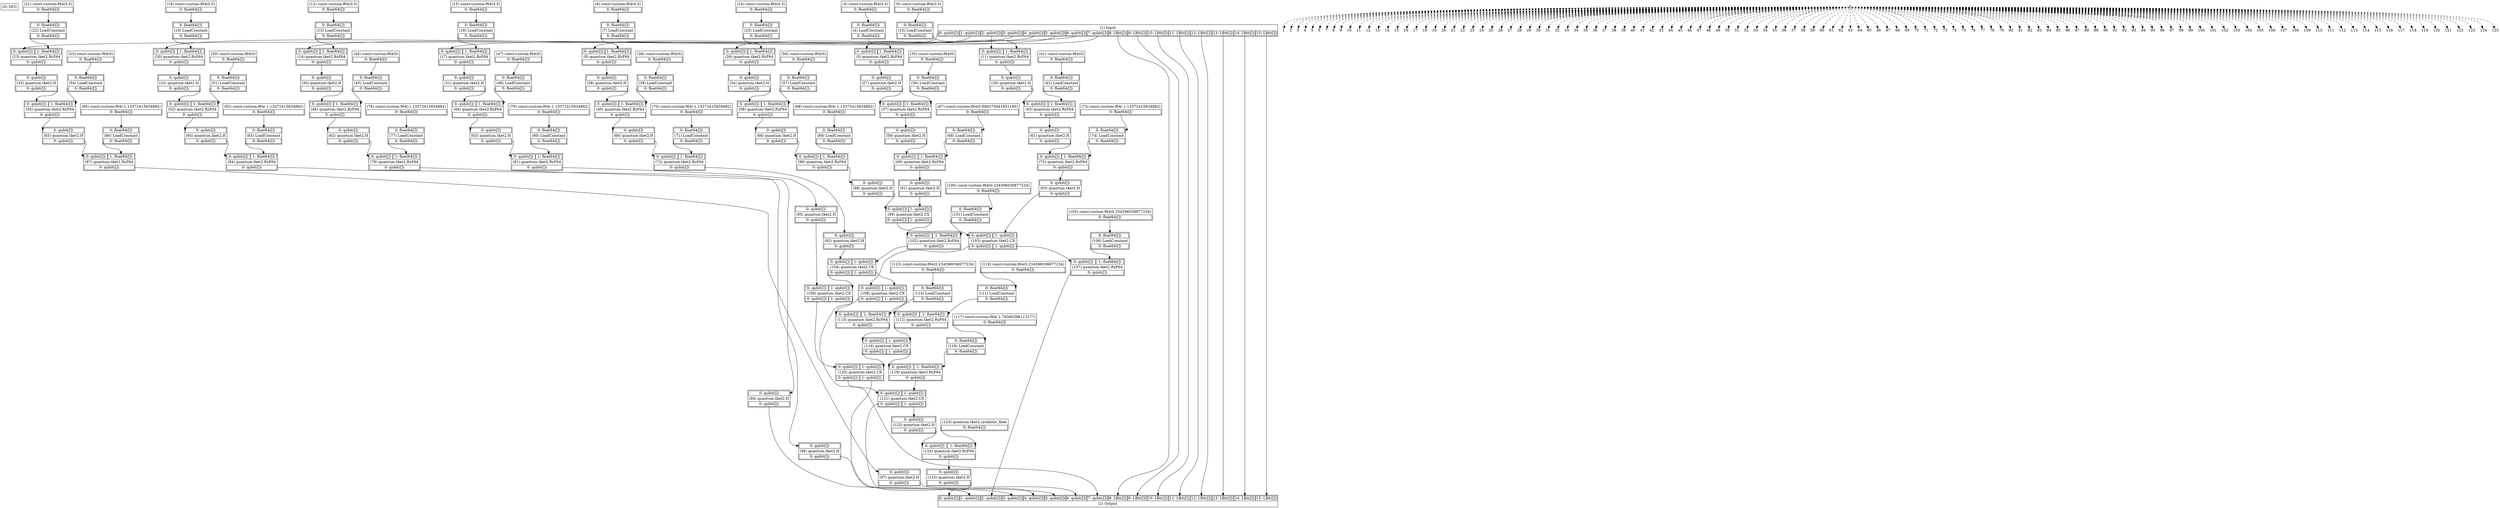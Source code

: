 digraph {
0 [shape=plain label=<<table border="1"><tr><td align="text" border="0" colspan="1">(0) DFG</td></tr></table>>]
1 [shape=plain label=<<table border="1"><tr><td align="text" border="0" colspan="16">(1) Input</td></tr><tr><td port="out0" align="text" colspan="1" cellpadding="1" >0: qubit([])</td><td port="out1" align="text" colspan="1" cellpadding="1" >1: qubit([])</td><td port="out2" align="text" colspan="1" cellpadding="1" >2: qubit([])</td><td port="out3" align="text" colspan="1" cellpadding="1" >3: qubit([])</td><td port="out4" align="text" colspan="1" cellpadding="1" >4: qubit([])</td><td port="out5" align="text" colspan="1" cellpadding="1" >5: qubit([])</td><td port="out6" align="text" colspan="1" cellpadding="1" >6: qubit([])</td><td port="out7" align="text" colspan="1" cellpadding="1" >7: qubit([])</td><td port="out8" align="text" colspan="1" cellpadding="1" >8: LBit([])</td><td port="out9" align="text" colspan="1" cellpadding="1" >9: LBit([])</td><td port="out10" align="text" colspan="1" cellpadding="1" >10: LBit([])</td><td port="out11" align="text" colspan="1" cellpadding="1" >11: LBit([])</td><td port="out12" align="text" colspan="1" cellpadding="1" >12: LBit([])</td><td port="out13" align="text" colspan="1" cellpadding="1" >13: LBit([])</td><td port="out14" align="text" colspan="1" cellpadding="1" >14: LBit([])</td><td port="out15" align="text" colspan="1" cellpadding="1" >15: LBit([])</td></tr></table>>]
1:out0 -> 5:in0 [style=""]
1:out1 -> 8:in0 [style=""]
1:out2 -> 11:in0 [style=""]
1:out3 -> 14:in0 [style=""]
1:out4 -> 17:in0 [style=""]
1:out5 -> 20:in0 [style=""]
1:out6 -> 23:in0 [style=""]
1:out7 -> 26:in0 [style=""]
1:out8 -> 2:in8 [style=""]
1:out9 -> 2:in9 [style=""]
1:out10 -> 2:in10 [style=""]
1:out11 -> 2:in11 [style=""]
1:out12 -> 2:in12 [style=""]
1:out13 -> 2:in13 [style=""]
1:out14 -> 2:in14 [style=""]
1:out15 -> 2:in15 [style=""]
2 [shape=plain label=<<table border="1"><tr><td port="in0" align="text" colspan="1" cellpadding="1" >0: qubit([])</td><td port="in1" align="text" colspan="1" cellpadding="1" >1: qubit([])</td><td port="in2" align="text" colspan="1" cellpadding="1" >2: qubit([])</td><td port="in3" align="text" colspan="1" cellpadding="1" >3: qubit([])</td><td port="in4" align="text" colspan="1" cellpadding="1" >4: qubit([])</td><td port="in5" align="text" colspan="1" cellpadding="1" >5: qubit([])</td><td port="in6" align="text" colspan="1" cellpadding="1" >6: qubit([])</td><td port="in7" align="text" colspan="1" cellpadding="1" >7: qubit([])</td><td port="in8" align="text" colspan="1" cellpadding="1" >8: LBit([])</td><td port="in9" align="text" colspan="1" cellpadding="1" >9: LBit([])</td><td port="in10" align="text" colspan="1" cellpadding="1" >10: LBit([])</td><td port="in11" align="text" colspan="1" cellpadding="1" >11: LBit([])</td><td port="in12" align="text" colspan="1" cellpadding="1" >12: LBit([])</td><td port="in13" align="text" colspan="1" cellpadding="1" >13: LBit([])</td><td port="in14" align="text" colspan="1" cellpadding="1" >14: LBit([])</td><td port="in15" align="text" colspan="1" cellpadding="1" >15: LBit([])</td></tr><tr><td align="text" border="0" colspan="16">(2) Output</td></tr></table>>]
3 [shape=plain label=<<table border="1"><tr><td align="text" border="0" colspan="1">(3) const:custom:f64(0.5)</td></tr><tr><td port="out0" align="text" colspan="1" cellpadding="1" >0: float64([])</td></tr></table>>]
3:out0 -> 4:in0 [style=""]
4 [shape=plain label=<<table border="1"><tr><td port="in0" align="text" colspan="1" cellpadding="1" >0: float64([])</td></tr><tr><td align="text" border="0" colspan="1">(4) LoadConstant</td></tr><tr><td port="out0" align="text" colspan="1" cellpadding="1" >0: float64([])</td></tr></table>>]
4:out0 -> 5:in1 [style=""]
5 [shape=plain label=<<table border="1"><tr><td port="in0" align="text" colspan="1" cellpadding="1" >0: qubit([])</td><td port="in1" align="text" colspan="1" cellpadding="1" >1: float64([])</td></tr><tr><td align="text" border="0" colspan="2">(5) quantum.tket2.RzF64</td></tr><tr><td port="out0" align="text" colspan="2" cellpadding="1" >0: qubit([])</td></tr></table>>]
5:out0 -> 27:in0 [style=""]
6 [shape=plain label=<<table border="1"><tr><td align="text" border="0" colspan="1">(6) const:custom:f64(0.5)</td></tr><tr><td port="out0" align="text" colspan="1" cellpadding="1" >0: float64([])</td></tr></table>>]
6:out0 -> 7:in0 [style=""]
7 [shape=plain label=<<table border="1"><tr><td port="in0" align="text" colspan="1" cellpadding="1" >0: float64([])</td></tr><tr><td align="text" border="0" colspan="1">(7) LoadConstant</td></tr><tr><td port="out0" align="text" colspan="1" cellpadding="1" >0: float64([])</td></tr></table>>]
7:out0 -> 8:in1 [style=""]
8 [shape=plain label=<<table border="1"><tr><td port="in0" align="text" colspan="1" cellpadding="1" >0: qubit([])</td><td port="in1" align="text" colspan="1" cellpadding="1" >1: float64([])</td></tr><tr><td align="text" border="0" colspan="2">(8) quantum.tket2.RzF64</td></tr><tr><td port="out0" align="text" colspan="2" cellpadding="1" >0: qubit([])</td></tr></table>>]
8:out0 -> 28:in0 [style=""]
9 [shape=plain label=<<table border="1"><tr><td align="text" border="0" colspan="1">(9) const:custom:f64(0.5)</td></tr><tr><td port="out0" align="text" colspan="1" cellpadding="1" >0: float64([])</td></tr></table>>]
9:out0 -> 10:in0 [style=""]
10 [shape=plain label=<<table border="1"><tr><td port="in0" align="text" colspan="1" cellpadding="1" >0: float64([])</td></tr><tr><td align="text" border="0" colspan="1">(10) LoadConstant</td></tr><tr><td port="out0" align="text" colspan="1" cellpadding="1" >0: float64([])</td></tr></table>>]
10:out0 -> 11:in1 [style=""]
11 [shape=plain label=<<table border="1"><tr><td port="in0" align="text" colspan="1" cellpadding="1" >0: qubit([])</td><td port="in1" align="text" colspan="1" cellpadding="1" >1: float64([])</td></tr><tr><td align="text" border="0" colspan="2">(11) quantum.tket2.RzF64</td></tr><tr><td port="out0" align="text" colspan="2" cellpadding="1" >0: qubit([])</td></tr></table>>]
11:out0 -> 29:in0 [style=""]
12 [shape=plain label=<<table border="1"><tr><td align="text" border="0" colspan="1">(12) const:custom:f64(0.5)</td></tr><tr><td port="out0" align="text" colspan="1" cellpadding="1" >0: float64([])</td></tr></table>>]
12:out0 -> 13:in0 [style=""]
13 [shape=plain label=<<table border="1"><tr><td port="in0" align="text" colspan="1" cellpadding="1" >0: float64([])</td></tr><tr><td align="text" border="0" colspan="1">(13) LoadConstant</td></tr><tr><td port="out0" align="text" colspan="1" cellpadding="1" >0: float64([])</td></tr></table>>]
13:out0 -> 14:in1 [style=""]
14 [shape=plain label=<<table border="1"><tr><td port="in0" align="text" colspan="1" cellpadding="1" >0: qubit([])</td><td port="in1" align="text" colspan="1" cellpadding="1" >1: float64([])</td></tr><tr><td align="text" border="0" colspan="2">(14) quantum.tket2.RzF64</td></tr><tr><td port="out0" align="text" colspan="2" cellpadding="1" >0: qubit([])</td></tr></table>>]
14:out0 -> 30:in0 [style=""]
15 [shape=plain label=<<table border="1"><tr><td align="text" border="0" colspan="1">(15) const:custom:f64(0.5)</td></tr><tr><td port="out0" align="text" colspan="1" cellpadding="1" >0: float64([])</td></tr></table>>]
15:out0 -> 16:in0 [style=""]
16 [shape=plain label=<<table border="1"><tr><td port="in0" align="text" colspan="1" cellpadding="1" >0: float64([])</td></tr><tr><td align="text" border="0" colspan="1">(16) LoadConstant</td></tr><tr><td port="out0" align="text" colspan="1" cellpadding="1" >0: float64([])</td></tr></table>>]
16:out0 -> 17:in1 [style=""]
17 [shape=plain label=<<table border="1"><tr><td port="in0" align="text" colspan="1" cellpadding="1" >0: qubit([])</td><td port="in1" align="text" colspan="1" cellpadding="1" >1: float64([])</td></tr><tr><td align="text" border="0" colspan="2">(17) quantum.tket2.RzF64</td></tr><tr><td port="out0" align="text" colspan="2" cellpadding="1" >0: qubit([])</td></tr></table>>]
17:out0 -> 31:in0 [style=""]
18 [shape=plain label=<<table border="1"><tr><td align="text" border="0" colspan="1">(18) const:custom:f64(0.5)</td></tr><tr><td port="out0" align="text" colspan="1" cellpadding="1" >0: float64([])</td></tr></table>>]
18:out0 -> 19:in0 [style=""]
19 [shape=plain label=<<table border="1"><tr><td port="in0" align="text" colspan="1" cellpadding="1" >0: float64([])</td></tr><tr><td align="text" border="0" colspan="1">(19) LoadConstant</td></tr><tr><td port="out0" align="text" colspan="1" cellpadding="1" >0: float64([])</td></tr></table>>]
19:out0 -> 20:in1 [style=""]
20 [shape=plain label=<<table border="1"><tr><td port="in0" align="text" colspan="1" cellpadding="1" >0: qubit([])</td><td port="in1" align="text" colspan="1" cellpadding="1" >1: float64([])</td></tr><tr><td align="text" border="0" colspan="2">(20) quantum.tket2.RzF64</td></tr><tr><td port="out0" align="text" colspan="2" cellpadding="1" >0: qubit([])</td></tr></table>>]
20:out0 -> 32:in0 [style=""]
21 [shape=plain label=<<table border="1"><tr><td align="text" border="0" colspan="1">(21) const:custom:f64(0.5)</td></tr><tr><td port="out0" align="text" colspan="1" cellpadding="1" >0: float64([])</td></tr></table>>]
21:out0 -> 22:in0 [style=""]
22 [shape=plain label=<<table border="1"><tr><td port="in0" align="text" colspan="1" cellpadding="1" >0: float64([])</td></tr><tr><td align="text" border="0" colspan="1">(22) LoadConstant</td></tr><tr><td port="out0" align="text" colspan="1" cellpadding="1" >0: float64([])</td></tr></table>>]
22:out0 -> 23:in1 [style=""]
23 [shape=plain label=<<table border="1"><tr><td port="in0" align="text" colspan="1" cellpadding="1" >0: qubit([])</td><td port="in1" align="text" colspan="1" cellpadding="1" >1: float64([])</td></tr><tr><td align="text" border="0" colspan="2">(23) quantum.tket2.RzF64</td></tr><tr><td port="out0" align="text" colspan="2" cellpadding="1" >0: qubit([])</td></tr></table>>]
23:out0 -> 33:in0 [style=""]
24 [shape=plain label=<<table border="1"><tr><td align="text" border="0" colspan="1">(24) const:custom:f64(0.5)</td></tr><tr><td port="out0" align="text" colspan="1" cellpadding="1" >0: float64([])</td></tr></table>>]
24:out0 -> 25:in0 [style=""]
25 [shape=plain label=<<table border="1"><tr><td port="in0" align="text" colspan="1" cellpadding="1" >0: float64([])</td></tr><tr><td align="text" border="0" colspan="1">(25) LoadConstant</td></tr><tr><td port="out0" align="text" colspan="1" cellpadding="1" >0: float64([])</td></tr></table>>]
25:out0 -> 26:in1 [style=""]
26 [shape=plain label=<<table border="1"><tr><td port="in0" align="text" colspan="1" cellpadding="1" >0: qubit([])</td><td port="in1" align="text" colspan="1" cellpadding="1" >1: float64([])</td></tr><tr><td align="text" border="0" colspan="2">(26) quantum.tket2.RzF64</td></tr><tr><td port="out0" align="text" colspan="2" cellpadding="1" >0: qubit([])</td></tr></table>>]
26:out0 -> 34:in0 [style=""]
27 [shape=plain label=<<table border="1"><tr><td port="in0" align="text" colspan="1" cellpadding="1" >0: qubit([])</td></tr><tr><td align="text" border="0" colspan="1">(27) quantum.tket2.H</td></tr><tr><td port="out0" align="text" colspan="1" cellpadding="1" >0: qubit([])</td></tr></table>>]
27:out0 -> 37:in0 [style=""]
28 [shape=plain label=<<table border="1"><tr><td port="in0" align="text" colspan="1" cellpadding="1" >0: qubit([])</td></tr><tr><td align="text" border="0" colspan="1">(28) quantum.tket2.H</td></tr><tr><td port="out0" align="text" colspan="1" cellpadding="1" >0: qubit([])</td></tr></table>>]
28:out0 -> 40:in0 [style=""]
29 [shape=plain label=<<table border="1"><tr><td port="in0" align="text" colspan="1" cellpadding="1" >0: qubit([])</td></tr><tr><td align="text" border="0" colspan="1">(29) quantum.tket2.H</td></tr><tr><td port="out0" align="text" colspan="1" cellpadding="1" >0: qubit([])</td></tr></table>>]
29:out0 -> 43:in0 [style=""]
30 [shape=plain label=<<table border="1"><tr><td port="in0" align="text" colspan="1" cellpadding="1" >0: qubit([])</td></tr><tr><td align="text" border="0" colspan="1">(30) quantum.tket2.H</td></tr><tr><td port="out0" align="text" colspan="1" cellpadding="1" >0: qubit([])</td></tr></table>>]
30:out0 -> 46:in0 [style=""]
31 [shape=plain label=<<table border="1"><tr><td port="in0" align="text" colspan="1" cellpadding="1" >0: qubit([])</td></tr><tr><td align="text" border="0" colspan="1">(31) quantum.tket2.H</td></tr><tr><td port="out0" align="text" colspan="1" cellpadding="1" >0: qubit([])</td></tr></table>>]
31:out0 -> 49:in0 [style=""]
32 [shape=plain label=<<table border="1"><tr><td port="in0" align="text" colspan="1" cellpadding="1" >0: qubit([])</td></tr><tr><td align="text" border="0" colspan="1">(32) quantum.tket2.H</td></tr><tr><td port="out0" align="text" colspan="1" cellpadding="1" >0: qubit([])</td></tr></table>>]
32:out0 -> 52:in0 [style=""]
33 [shape=plain label=<<table border="1"><tr><td port="in0" align="text" colspan="1" cellpadding="1" >0: qubit([])</td></tr><tr><td align="text" border="0" colspan="1">(33) quantum.tket2.H</td></tr><tr><td port="out0" align="text" colspan="1" cellpadding="1" >0: qubit([])</td></tr></table>>]
33:out0 -> 55:in0 [style=""]
34 [shape=plain label=<<table border="1"><tr><td port="in0" align="text" colspan="1" cellpadding="1" >0: qubit([])</td></tr><tr><td align="text" border="0" colspan="1">(34) quantum.tket2.H</td></tr><tr><td port="out0" align="text" colspan="1" cellpadding="1" >0: qubit([])</td></tr></table>>]
34:out0 -> 58:in0 [style=""]
35 [shape=plain label=<<table border="1"><tr><td align="text" border="0" colspan="1">(35) const:custom:f64(0)</td></tr><tr><td port="out0" align="text" colspan="1" cellpadding="1" >0: float64([])</td></tr></table>>]
35:out0 -> 36:in0 [style=""]
36 [shape=plain label=<<table border="1"><tr><td port="in0" align="text" colspan="1" cellpadding="1" >0: float64([])</td></tr><tr><td align="text" border="0" colspan="1">(36) LoadConstant</td></tr><tr><td port="out0" align="text" colspan="1" cellpadding="1" >0: float64([])</td></tr></table>>]
36:out0 -> 37:in1 [style=""]
37 [shape=plain label=<<table border="1"><tr><td port="in0" align="text" colspan="1" cellpadding="1" >0: qubit([])</td><td port="in1" align="text" colspan="1" cellpadding="1" >1: float64([])</td></tr><tr><td align="text" border="0" colspan="2">(37) quantum.tket2.RzF64</td></tr><tr><td port="out0" align="text" colspan="2" cellpadding="1" >0: qubit([])</td></tr></table>>]
37:out0 -> 59:in0 [style=""]
38 [shape=plain label=<<table border="1"><tr><td align="text" border="0" colspan="1">(38) const:custom:f64(0)</td></tr><tr><td port="out0" align="text" colspan="1" cellpadding="1" >0: float64([])</td></tr></table>>]
38:out0 -> 39:in0 [style=""]
39 [shape=plain label=<<table border="1"><tr><td port="in0" align="text" colspan="1" cellpadding="1" >0: float64([])</td></tr><tr><td align="text" border="0" colspan="1">(39) LoadConstant</td></tr><tr><td port="out0" align="text" colspan="1" cellpadding="1" >0: float64([])</td></tr></table>>]
39:out0 -> 40:in1 [style=""]
40 [shape=plain label=<<table border="1"><tr><td port="in0" align="text" colspan="1" cellpadding="1" >0: qubit([])</td><td port="in1" align="text" colspan="1" cellpadding="1" >1: float64([])</td></tr><tr><td align="text" border="0" colspan="2">(40) quantum.tket2.RzF64</td></tr><tr><td port="out0" align="text" colspan="2" cellpadding="1" >0: qubit([])</td></tr></table>>]
40:out0 -> 60:in0 [style=""]
41 [shape=plain label=<<table border="1"><tr><td align="text" border="0" colspan="1">(41) const:custom:f64(0)</td></tr><tr><td port="out0" align="text" colspan="1" cellpadding="1" >0: float64([])</td></tr></table>>]
41:out0 -> 42:in0 [style=""]
42 [shape=plain label=<<table border="1"><tr><td port="in0" align="text" colspan="1" cellpadding="1" >0: float64([])</td></tr><tr><td align="text" border="0" colspan="1">(42) LoadConstant</td></tr><tr><td port="out0" align="text" colspan="1" cellpadding="1" >0: float64([])</td></tr></table>>]
42:out0 -> 43:in1 [style=""]
43 [shape=plain label=<<table border="1"><tr><td port="in0" align="text" colspan="1" cellpadding="1" >0: qubit([])</td><td port="in1" align="text" colspan="1" cellpadding="1" >1: float64([])</td></tr><tr><td align="text" border="0" colspan="2">(43) quantum.tket2.RzF64</td></tr><tr><td port="out0" align="text" colspan="2" cellpadding="1" >0: qubit([])</td></tr></table>>]
43:out0 -> 61:in0 [style=""]
44 [shape=plain label=<<table border="1"><tr><td align="text" border="0" colspan="1">(44) const:custom:f64(0)</td></tr><tr><td port="out0" align="text" colspan="1" cellpadding="1" >0: float64([])</td></tr></table>>]
44:out0 -> 45:in0 [style=""]
45 [shape=plain label=<<table border="1"><tr><td port="in0" align="text" colspan="1" cellpadding="1" >0: float64([])</td></tr><tr><td align="text" border="0" colspan="1">(45) LoadConstant</td></tr><tr><td port="out0" align="text" colspan="1" cellpadding="1" >0: float64([])</td></tr></table>>]
45:out0 -> 46:in1 [style=""]
46 [shape=plain label=<<table border="1"><tr><td port="in0" align="text" colspan="1" cellpadding="1" >0: qubit([])</td><td port="in1" align="text" colspan="1" cellpadding="1" >1: float64([])</td></tr><tr><td align="text" border="0" colspan="2">(46) quantum.tket2.RzF64</td></tr><tr><td port="out0" align="text" colspan="2" cellpadding="1" >0: qubit([])</td></tr></table>>]
46:out0 -> 62:in0 [style=""]
47 [shape=plain label=<<table border="1"><tr><td align="text" border="0" colspan="1">(47) const:custom:f64(0)</td></tr><tr><td port="out0" align="text" colspan="1" cellpadding="1" >0: float64([])</td></tr></table>>]
47:out0 -> 48:in0 [style=""]
48 [shape=plain label=<<table border="1"><tr><td port="in0" align="text" colspan="1" cellpadding="1" >0: float64([])</td></tr><tr><td align="text" border="0" colspan="1">(48) LoadConstant</td></tr><tr><td port="out0" align="text" colspan="1" cellpadding="1" >0: float64([])</td></tr></table>>]
48:out0 -> 49:in1 [style=""]
49 [shape=plain label=<<table border="1"><tr><td port="in0" align="text" colspan="1" cellpadding="1" >0: qubit([])</td><td port="in1" align="text" colspan="1" cellpadding="1" >1: float64([])</td></tr><tr><td align="text" border="0" colspan="2">(49) quantum.tket2.RzF64</td></tr><tr><td port="out0" align="text" colspan="2" cellpadding="1" >0: qubit([])</td></tr></table>>]
49:out0 -> 63:in0 [style=""]
50 [shape=plain label=<<table border="1"><tr><td align="text" border="0" colspan="1">(50) const:custom:f64(0)</td></tr><tr><td port="out0" align="text" colspan="1" cellpadding="1" >0: float64([])</td></tr></table>>]
50:out0 -> 51:in0 [style=""]
51 [shape=plain label=<<table border="1"><tr><td port="in0" align="text" colspan="1" cellpadding="1" >0: float64([])</td></tr><tr><td align="text" border="0" colspan="1">(51) LoadConstant</td></tr><tr><td port="out0" align="text" colspan="1" cellpadding="1" >0: float64([])</td></tr></table>>]
51:out0 -> 52:in1 [style=""]
52 [shape=plain label=<<table border="1"><tr><td port="in0" align="text" colspan="1" cellpadding="1" >0: qubit([])</td><td port="in1" align="text" colspan="1" cellpadding="1" >1: float64([])</td></tr><tr><td align="text" border="0" colspan="2">(52) quantum.tket2.RzF64</td></tr><tr><td port="out0" align="text" colspan="2" cellpadding="1" >0: qubit([])</td></tr></table>>]
52:out0 -> 64:in0 [style=""]
53 [shape=plain label=<<table border="1"><tr><td align="text" border="0" colspan="1">(53) const:custom:f64(0)</td></tr><tr><td port="out0" align="text" colspan="1" cellpadding="1" >0: float64([])</td></tr></table>>]
53:out0 -> 54:in0 [style=""]
54 [shape=plain label=<<table border="1"><tr><td port="in0" align="text" colspan="1" cellpadding="1" >0: float64([])</td></tr><tr><td align="text" border="0" colspan="1">(54) LoadConstant</td></tr><tr><td port="out0" align="text" colspan="1" cellpadding="1" >0: float64([])</td></tr></table>>]
54:out0 -> 55:in1 [style=""]
55 [shape=plain label=<<table border="1"><tr><td port="in0" align="text" colspan="1" cellpadding="1" >0: qubit([])</td><td port="in1" align="text" colspan="1" cellpadding="1" >1: float64([])</td></tr><tr><td align="text" border="0" colspan="2">(55) quantum.tket2.RzF64</td></tr><tr><td port="out0" align="text" colspan="2" cellpadding="1" >0: qubit([])</td></tr></table>>]
55:out0 -> 65:in0 [style=""]
56 [shape=plain label=<<table border="1"><tr><td align="text" border="0" colspan="1">(56) const:custom:f64(0)</td></tr><tr><td port="out0" align="text" colspan="1" cellpadding="1" >0: float64([])</td></tr></table>>]
56:out0 -> 57:in0 [style=""]
57 [shape=plain label=<<table border="1"><tr><td port="in0" align="text" colspan="1" cellpadding="1" >0: float64([])</td></tr><tr><td align="text" border="0" colspan="1">(57) LoadConstant</td></tr><tr><td port="out0" align="text" colspan="1" cellpadding="1" >0: float64([])</td></tr></table>>]
57:out0 -> 58:in1 [style=""]
58 [shape=plain label=<<table border="1"><tr><td port="in0" align="text" colspan="1" cellpadding="1" >0: qubit([])</td><td port="in1" align="text" colspan="1" cellpadding="1" >1: float64([])</td></tr><tr><td align="text" border="0" colspan="2">(58) quantum.tket2.RzF64</td></tr><tr><td port="out0" align="text" colspan="2" cellpadding="1" >0: qubit([])</td></tr></table>>]
58:out0 -> 66:in0 [style=""]
59 [shape=plain label=<<table border="1"><tr><td port="in0" align="text" colspan="1" cellpadding="1" >0: qubit([])</td></tr><tr><td align="text" border="0" colspan="1">(59) quantum.tket2.H</td></tr><tr><td port="out0" align="text" colspan="1" cellpadding="1" >0: qubit([])</td></tr></table>>]
59:out0 -> 69:in0 [style=""]
60 [shape=plain label=<<table border="1"><tr><td port="in0" align="text" colspan="1" cellpadding="1" >0: qubit([])</td></tr><tr><td align="text" border="0" colspan="1">(60) quantum.tket2.H</td></tr><tr><td port="out0" align="text" colspan="1" cellpadding="1" >0: qubit([])</td></tr></table>>]
60:out0 -> 72:in0 [style=""]
61 [shape=plain label=<<table border="1"><tr><td port="in0" align="text" colspan="1" cellpadding="1" >0: qubit([])</td></tr><tr><td align="text" border="0" colspan="1">(61) quantum.tket2.H</td></tr><tr><td port="out0" align="text" colspan="1" cellpadding="1" >0: qubit([])</td></tr></table>>]
61:out0 -> 75:in0 [style=""]
62 [shape=plain label=<<table border="1"><tr><td port="in0" align="text" colspan="1" cellpadding="1" >0: qubit([])</td></tr><tr><td align="text" border="0" colspan="1">(62) quantum.tket2.H</td></tr><tr><td port="out0" align="text" colspan="1" cellpadding="1" >0: qubit([])</td></tr></table>>]
62:out0 -> 78:in0 [style=""]
63 [shape=plain label=<<table border="1"><tr><td port="in0" align="text" colspan="1" cellpadding="1" >0: qubit([])</td></tr><tr><td align="text" border="0" colspan="1">(63) quantum.tket2.H</td></tr><tr><td port="out0" align="text" colspan="1" cellpadding="1" >0: qubit([])</td></tr></table>>]
63:out0 -> 81:in0 [style=""]
64 [shape=plain label=<<table border="1"><tr><td port="in0" align="text" colspan="1" cellpadding="1" >0: qubit([])</td></tr><tr><td align="text" border="0" colspan="1">(64) quantum.tket2.H</td></tr><tr><td port="out0" align="text" colspan="1" cellpadding="1" >0: qubit([])</td></tr></table>>]
64:out0 -> 84:in0 [style=""]
65 [shape=plain label=<<table border="1"><tr><td port="in0" align="text" colspan="1" cellpadding="1" >0: qubit([])</td></tr><tr><td align="text" border="0" colspan="1">(65) quantum.tket2.H</td></tr><tr><td port="out0" align="text" colspan="1" cellpadding="1" >0: qubit([])</td></tr></table>>]
65:out0 -> 87:in0 [style=""]
66 [shape=plain label=<<table border="1"><tr><td port="in0" align="text" colspan="1" cellpadding="1" >0: qubit([])</td></tr><tr><td align="text" border="0" colspan="1">(66) quantum.tket2.H</td></tr><tr><td port="out0" align="text" colspan="1" cellpadding="1" >0: qubit([])</td></tr></table>>]
66:out0 -> 90:in0 [style=""]
67 [shape=plain label=<<table border="1"><tr><td align="text" border="0" colspan="1">(67) const:custom:f64(0.866275841651185)</td></tr><tr><td port="out0" align="text" colspan="1" cellpadding="1" >0: float64([])</td></tr></table>>]
67:out0 -> 68:in0 [style=""]
68 [shape=plain label=<<table border="1"><tr><td port="in0" align="text" colspan="1" cellpadding="1" >0: float64([])</td></tr><tr><td align="text" border="0" colspan="1">(68) LoadConstant</td></tr><tr><td port="out0" align="text" colspan="1" cellpadding="1" >0: float64([])</td></tr></table>>]
68:out0 -> 69:in1 [style=""]
69 [shape=plain label=<<table border="1"><tr><td port="in0" align="text" colspan="1" cellpadding="1" >0: qubit([])</td><td port="in1" align="text" colspan="1" cellpadding="1" >1: float64([])</td></tr><tr><td align="text" border="0" colspan="2">(69) quantum.tket2.RzF64</td></tr><tr><td port="out0" align="text" colspan="2" cellpadding="1" >0: qubit([])</td></tr></table>>]
69:out0 -> 91:in0 [style=""]
70 [shape=plain label=<<table border="1"><tr><td align="text" border="0" colspan="1">(70) const:custom:f64(-1.13372415834882)</td></tr><tr><td port="out0" align="text" colspan="1" cellpadding="1" >0: float64([])</td></tr></table>>]
70:out0 -> 71:in0 [style=""]
71 [shape=plain label=<<table border="1"><tr><td port="in0" align="text" colspan="1" cellpadding="1" >0: float64([])</td></tr><tr><td align="text" border="0" colspan="1">(71) LoadConstant</td></tr><tr><td port="out0" align="text" colspan="1" cellpadding="1" >0: float64([])</td></tr></table>>]
71:out0 -> 72:in1 [style=""]
72 [shape=plain label=<<table border="1"><tr><td port="in0" align="text" colspan="1" cellpadding="1" >0: qubit([])</td><td port="in1" align="text" colspan="1" cellpadding="1" >1: float64([])</td></tr><tr><td align="text" border="0" colspan="2">(72) quantum.tket2.RzF64</td></tr><tr><td port="out0" align="text" colspan="2" cellpadding="1" >0: qubit([])</td></tr></table>>]
72:out0 -> 92:in0 [style=""]
73 [shape=plain label=<<table border="1"><tr><td align="text" border="0" colspan="1">(73) const:custom:f64(-1.13372415834882)</td></tr><tr><td port="out0" align="text" colspan="1" cellpadding="1" >0: float64([])</td></tr></table>>]
73:out0 -> 74:in0 [style=""]
74 [shape=plain label=<<table border="1"><tr><td port="in0" align="text" colspan="1" cellpadding="1" >0: float64([])</td></tr><tr><td align="text" border="0" colspan="1">(74) LoadConstant</td></tr><tr><td port="out0" align="text" colspan="1" cellpadding="1" >0: float64([])</td></tr></table>>]
74:out0 -> 75:in1 [style=""]
75 [shape=plain label=<<table border="1"><tr><td port="in0" align="text" colspan="1" cellpadding="1" >0: qubit([])</td><td port="in1" align="text" colspan="1" cellpadding="1" >1: float64([])</td></tr><tr><td align="text" border="0" colspan="2">(75) quantum.tket2.RzF64</td></tr><tr><td port="out0" align="text" colspan="2" cellpadding="1" >0: qubit([])</td></tr></table>>]
75:out0 -> 93:in0 [style=""]
76 [shape=plain label=<<table border="1"><tr><td align="text" border="0" colspan="1">(76) const:custom:f64(-1.13372415834882)</td></tr><tr><td port="out0" align="text" colspan="1" cellpadding="1" >0: float64([])</td></tr></table>>]
76:out0 -> 77:in0 [style=""]
77 [shape=plain label=<<table border="1"><tr><td port="in0" align="text" colspan="1" cellpadding="1" >0: float64([])</td></tr><tr><td align="text" border="0" colspan="1">(77) LoadConstant</td></tr><tr><td port="out0" align="text" colspan="1" cellpadding="1" >0: float64([])</td></tr></table>>]
77:out0 -> 78:in1 [style=""]
78 [shape=plain label=<<table border="1"><tr><td port="in0" align="text" colspan="1" cellpadding="1" >0: qubit([])</td><td port="in1" align="text" colspan="1" cellpadding="1" >1: float64([])</td></tr><tr><td align="text" border="0" colspan="2">(78) quantum.tket2.RzF64</td></tr><tr><td port="out0" align="text" colspan="2" cellpadding="1" >0: qubit([])</td></tr></table>>]
78:out0 -> 94:in0 [style=""]
79 [shape=plain label=<<table border="1"><tr><td align="text" border="0" colspan="1">(79) const:custom:f64(-1.13372415834882)</td></tr><tr><td port="out0" align="text" colspan="1" cellpadding="1" >0: float64([])</td></tr></table>>]
79:out0 -> 80:in0 [style=""]
80 [shape=plain label=<<table border="1"><tr><td port="in0" align="text" colspan="1" cellpadding="1" >0: float64([])</td></tr><tr><td align="text" border="0" colspan="1">(80) LoadConstant</td></tr><tr><td port="out0" align="text" colspan="1" cellpadding="1" >0: float64([])</td></tr></table>>]
80:out0 -> 81:in1 [style=""]
81 [shape=plain label=<<table border="1"><tr><td port="in0" align="text" colspan="1" cellpadding="1" >0: qubit([])</td><td port="in1" align="text" colspan="1" cellpadding="1" >1: float64([])</td></tr><tr><td align="text" border="0" colspan="2">(81) quantum.tket2.RzF64</td></tr><tr><td port="out0" align="text" colspan="2" cellpadding="1" >0: qubit([])</td></tr></table>>]
81:out0 -> 95:in0 [style=""]
82 [shape=plain label=<<table border="1"><tr><td align="text" border="0" colspan="1">(82) const:custom:f64(-1.13372415834882)</td></tr><tr><td port="out0" align="text" colspan="1" cellpadding="1" >0: float64([])</td></tr></table>>]
82:out0 -> 83:in0 [style=""]
83 [shape=plain label=<<table border="1"><tr><td port="in0" align="text" colspan="1" cellpadding="1" >0: float64([])</td></tr><tr><td align="text" border="0" colspan="1">(83) LoadConstant</td></tr><tr><td port="out0" align="text" colspan="1" cellpadding="1" >0: float64([])</td></tr></table>>]
83:out0 -> 84:in1 [style=""]
84 [shape=plain label=<<table border="1"><tr><td port="in0" align="text" colspan="1" cellpadding="1" >0: qubit([])</td><td port="in1" align="text" colspan="1" cellpadding="1" >1: float64([])</td></tr><tr><td align="text" border="0" colspan="2">(84) quantum.tket2.RzF64</td></tr><tr><td port="out0" align="text" colspan="2" cellpadding="1" >0: qubit([])</td></tr></table>>]
84:out0 -> 96:in0 [style=""]
85 [shape=plain label=<<table border="1"><tr><td align="text" border="0" colspan="1">(85) const:custom:f64(-1.13372415834882)</td></tr><tr><td port="out0" align="text" colspan="1" cellpadding="1" >0: float64([])</td></tr></table>>]
85:out0 -> 86:in0 [style=""]
86 [shape=plain label=<<table border="1"><tr><td port="in0" align="text" colspan="1" cellpadding="1" >0: float64([])</td></tr><tr><td align="text" border="0" colspan="1">(86) LoadConstant</td></tr><tr><td port="out0" align="text" colspan="1" cellpadding="1" >0: float64([])</td></tr></table>>]
86:out0 -> 87:in1 [style=""]
87 [shape=plain label=<<table border="1"><tr><td port="in0" align="text" colspan="1" cellpadding="1" >0: qubit([])</td><td port="in1" align="text" colspan="1" cellpadding="1" >1: float64([])</td></tr><tr><td align="text" border="0" colspan="2">(87) quantum.tket2.RzF64</td></tr><tr><td port="out0" align="text" colspan="2" cellpadding="1" >0: qubit([])</td></tr></table>>]
87:out0 -> 97:in0 [style=""]
88 [shape=plain label=<<table border="1"><tr><td align="text" border="0" colspan="1">(88) const:custom:f64(-1.13372415834882)</td></tr><tr><td port="out0" align="text" colspan="1" cellpadding="1" >0: float64([])</td></tr></table>>]
88:out0 -> 89:in0 [style=""]
89 [shape=plain label=<<table border="1"><tr><td port="in0" align="text" colspan="1" cellpadding="1" >0: float64([])</td></tr><tr><td align="text" border="0" colspan="1">(89) LoadConstant</td></tr><tr><td port="out0" align="text" colspan="1" cellpadding="1" >0: float64([])</td></tr></table>>]
89:out0 -> 90:in1 [style=""]
90 [shape=plain label=<<table border="1"><tr><td port="in0" align="text" colspan="1" cellpadding="1" >0: qubit([])</td><td port="in1" align="text" colspan="1" cellpadding="1" >1: float64([])</td></tr><tr><td align="text" border="0" colspan="2">(90) quantum.tket2.RzF64</td></tr><tr><td port="out0" align="text" colspan="2" cellpadding="1" >0: qubit([])</td></tr></table>>]
90:out0 -> 98:in0 [style=""]
91 [shape=plain label=<<table border="1"><tr><td port="in0" align="text" colspan="1" cellpadding="1" >0: qubit([])</td></tr><tr><td align="text" border="0" colspan="1">(91) quantum.tket2.H</td></tr><tr><td port="out0" align="text" colspan="1" cellpadding="1" >0: qubit([])</td></tr></table>>]
91:out0 -> 99:in1 [style=""]
92 [shape=plain label=<<table border="1"><tr><td port="in0" align="text" colspan="1" cellpadding="1" >0: qubit([])</td></tr><tr><td align="text" border="0" colspan="1">(92) quantum.tket2.H</td></tr><tr><td port="out0" align="text" colspan="1" cellpadding="1" >0: qubit([])</td></tr></table>>]
92:out0 -> 104:in0 [style=""]
93 [shape=plain label=<<table border="1"><tr><td port="in0" align="text" colspan="1" cellpadding="1" >0: qubit([])</td></tr><tr><td align="text" border="0" colspan="1">(93) quantum.tket2.H</td></tr><tr><td port="out0" align="text" colspan="1" cellpadding="1" >0: qubit([])</td></tr></table>>]
93:out0 -> 103:in1 [style=""]
94 [shape=plain label=<<table border="1"><tr><td port="in0" align="text" colspan="1" cellpadding="1" >0: qubit([])</td></tr><tr><td align="text" border="0" colspan="1">(94) quantum.tket2.H</td></tr><tr><td port="out0" align="text" colspan="1" cellpadding="1" >0: qubit([])</td></tr></table>>]
94:out0 -> 2:in3 [style=""]
95 [shape=plain label=<<table border="1"><tr><td port="in0" align="text" colspan="1" cellpadding="1" >0: qubit([])</td></tr><tr><td align="text" border="0" colspan="1">(95) quantum.tket2.H</td></tr><tr><td port="out0" align="text" colspan="1" cellpadding="1" >0: qubit([])</td></tr></table>>]
95:out0 -> 109:in0 [style=""]
96 [shape=plain label=<<table border="1"><tr><td port="in0" align="text" colspan="1" cellpadding="1" >0: qubit([])</td></tr><tr><td align="text" border="0" colspan="1">(96) quantum.tket2.H</td></tr><tr><td port="out0" align="text" colspan="1" cellpadding="1" >0: qubit([])</td></tr></table>>]
96:out0 -> 2:in5 [style=""]
97 [shape=plain label=<<table border="1"><tr><td port="in0" align="text" colspan="1" cellpadding="1" >0: qubit([])</td></tr><tr><td align="text" border="0" colspan="1">(97) quantum.tket2.H</td></tr><tr><td port="out0" align="text" colspan="1" cellpadding="1" >0: qubit([])</td></tr></table>>]
97:out0 -> 2:in6 [style=""]
98 [shape=plain label=<<table border="1"><tr><td port="in0" align="text" colspan="1" cellpadding="1" >0: qubit([])</td></tr><tr><td align="text" border="0" colspan="1">(98) quantum.tket2.H</td></tr><tr><td port="out0" align="text" colspan="1" cellpadding="1" >0: qubit([])</td></tr></table>>]
98:out0 -> 99:in0 [style=""]
99 [shape=plain label=<<table border="1"><tr><td port="in0" align="text" colspan="2" cellpadding="1" >0: qubit([])</td><td port="in1" align="text" colspan="2" cellpadding="1" >1: qubit([])</td></tr><tr><td align="text" border="0" colspan="4">(99) quantum.tket2.CX</td></tr><tr><td port="out0" align="text" colspan="2" cellpadding="1" >0: qubit([])</td><td port="out1" align="text" colspan="2" cellpadding="1" >1: qubit([])</td></tr></table>>]
99:out0 -> 103:in0 [style=""]
99:out1 -> 102:in0 [style=""]
100 [shape=plain label=<<table border="1"><tr><td align="text" border="0" colspan="1">(100) const:custom:f64(0.234396038877234)</td></tr><tr><td port="out0" align="text" colspan="1" cellpadding="1" >0: float64([])</td></tr></table>>]
100:out0 -> 101:in0 [style=""]
101 [shape=plain label=<<table border="1"><tr><td port="in0" align="text" colspan="1" cellpadding="1" >0: float64([])</td></tr><tr><td align="text" border="0" colspan="1">(101) LoadConstant</td></tr><tr><td port="out0" align="text" colspan="1" cellpadding="1" >0: float64([])</td></tr></table>>]
101:out0 -> 102:in1 [style=""]
102 [shape=plain label=<<table border="1"><tr><td port="in0" align="text" colspan="1" cellpadding="1" >0: qubit([])</td><td port="in1" align="text" colspan="1" cellpadding="1" >1: float64([])</td></tr><tr><td align="text" border="0" colspan="2">(102) quantum.tket2.RzF64</td></tr><tr><td port="out0" align="text" colspan="2" cellpadding="1" >0: qubit([])</td></tr></table>>]
102:out0 -> 104:in1 [style=""]
103 [shape=plain label=<<table border="1"><tr><td port="in0" align="text" colspan="2" cellpadding="1" >0: qubit([])</td><td port="in1" align="text" colspan="2" cellpadding="1" >1: qubit([])</td></tr><tr><td align="text" border="0" colspan="4">(103) quantum.tket2.CX</td></tr><tr><td port="out0" align="text" colspan="2" cellpadding="1" >0: qubit([])</td><td port="out1" align="text" colspan="2" cellpadding="1" >1: qubit([])</td></tr></table>>]
103:out0 -> 108:in0 [style=""]
103:out1 -> 107:in0 [style=""]
104 [shape=plain label=<<table border="1"><tr><td port="in0" align="text" colspan="2" cellpadding="1" >0: qubit([])</td><td port="in1" align="text" colspan="2" cellpadding="1" >1: qubit([])</td></tr><tr><td align="text" border="0" colspan="4">(104) quantum.tket2.CX</td></tr><tr><td port="out0" align="text" colspan="2" cellpadding="1" >0: qubit([])</td><td port="out1" align="text" colspan="2" cellpadding="1" >1: qubit([])</td></tr></table>>]
104:out0 -> 109:in1 [style=""]
104:out1 -> 108:in1 [style=""]
105 [shape=plain label=<<table border="1"><tr><td align="text" border="0" colspan="1">(105) const:custom:f64(0.234396038877234)</td></tr><tr><td port="out0" align="text" colspan="1" cellpadding="1" >0: float64([])</td></tr></table>>]
105:out0 -> 106:in0 [style=""]
106 [shape=plain label=<<table border="1"><tr><td port="in0" align="text" colspan="1" cellpadding="1" >0: float64([])</td></tr><tr><td align="text" border="0" colspan="1">(106) LoadConstant</td></tr><tr><td port="out0" align="text" colspan="1" cellpadding="1" >0: float64([])</td></tr></table>>]
106:out0 -> 107:in1 [style=""]
107 [shape=plain label=<<table border="1"><tr><td port="in0" align="text" colspan="1" cellpadding="1" >0: qubit([])</td><td port="in1" align="text" colspan="1" cellpadding="1" >1: float64([])</td></tr><tr><td align="text" border="0" colspan="2">(107) quantum.tket2.RzF64</td></tr><tr><td port="out0" align="text" colspan="2" cellpadding="1" >0: qubit([])</td></tr></table>>]
107:out0 -> 2:in2 [style=""]
108 [shape=plain label=<<table border="1"><tr><td port="in0" align="text" colspan="2" cellpadding="1" >0: qubit([])</td><td port="in1" align="text" colspan="2" cellpadding="1" >1: qubit([])</td></tr><tr><td align="text" border="0" colspan="4">(108) quantum.tket2.CX</td></tr><tr><td port="out0" align="text" colspan="2" cellpadding="1" >0: qubit([])</td><td port="out1" align="text" colspan="2" cellpadding="1" >1: qubit([])</td></tr></table>>]
108:out0 -> 2:in7 [style=""]
108:out1 -> 112:in0 [style=""]
109 [shape=plain label=<<table border="1"><tr><td port="in0" align="text" colspan="2" cellpadding="1" >0: qubit([])</td><td port="in1" align="text" colspan="2" cellpadding="1" >1: qubit([])</td></tr><tr><td align="text" border="0" colspan="4">(109) quantum.tket2.CX</td></tr><tr><td port="out0" align="text" colspan="2" cellpadding="1" >0: qubit([])</td><td port="out1" align="text" colspan="2" cellpadding="1" >1: qubit([])</td></tr></table>>]
109:out0 -> 120:in0 [style=""]
109:out1 -> 115:in0 [style=""]
110 [shape=plain label=<<table border="1"><tr><td align="text" border="0" colspan="1">(110) const:custom:f64(0.234396038877234)</td></tr><tr><td port="out0" align="text" colspan="1" cellpadding="1" >0: float64([])</td></tr></table>>]
110:out0 -> 111:in0 [style=""]
111 [shape=plain label=<<table border="1"><tr><td port="in0" align="text" colspan="1" cellpadding="1" >0: float64([])</td></tr><tr><td align="text" border="0" colspan="1">(111) LoadConstant</td></tr><tr><td port="out0" align="text" colspan="1" cellpadding="1" >0: float64([])</td></tr></table>>]
111:out0 -> 112:in1 [style=""]
112 [shape=plain label=<<table border="1"><tr><td port="in0" align="text" colspan="1" cellpadding="1" >0: qubit([])</td><td port="in1" align="text" colspan="1" cellpadding="1" >1: float64([])</td></tr><tr><td align="text" border="0" colspan="2">(112) quantum.tket2.RzF64</td></tr><tr><td port="out0" align="text" colspan="2" cellpadding="1" >0: qubit([])</td></tr></table>>]
112:out0 -> 116:in1 [style=""]
113 [shape=plain label=<<table border="1"><tr><td align="text" border="0" colspan="1">(113) const:custom:f64(0.234396038877234)</td></tr><tr><td port="out0" align="text" colspan="1" cellpadding="1" >0: float64([])</td></tr></table>>]
113:out0 -> 114:in0 [style=""]
114 [shape=plain label=<<table border="1"><tr><td port="in0" align="text" colspan="1" cellpadding="1" >0: float64([])</td></tr><tr><td align="text" border="0" colspan="1">(114) LoadConstant</td></tr><tr><td port="out0" align="text" colspan="1" cellpadding="1" >0: float64([])</td></tr></table>>]
114:out0 -> 115:in1 [style=""]
115 [shape=plain label=<<table border="1"><tr><td port="in0" align="text" colspan="1" cellpadding="1" >0: qubit([])</td><td port="in1" align="text" colspan="1" cellpadding="1" >1: float64([])</td></tr><tr><td align="text" border="0" colspan="2">(115) quantum.tket2.RzF64</td></tr><tr><td port="out0" align="text" colspan="2" cellpadding="1" >0: qubit([])</td></tr></table>>]
115:out0 -> 116:in0 [style=""]
116 [shape=plain label=<<table border="1"><tr><td port="in0" align="text" colspan="2" cellpadding="1" >0: qubit([])</td><td port="in1" align="text" colspan="2" cellpadding="1" >1: qubit([])</td></tr><tr><td align="text" border="0" colspan="4">(116) quantum.tket2.CX</td></tr><tr><td port="out0" align="text" colspan="2" cellpadding="1" >0: qubit([])</td><td port="out1" align="text" colspan="2" cellpadding="1" >1: qubit([])</td></tr></table>>]
116:out0 -> 120:in1 [style=""]
116:out1 -> 119:in0 [style=""]
117 [shape=plain label=<<table border="1"><tr><td align="text" border="0" colspan="1">(117) const:custom:f64(-1.76560396112277)</td></tr><tr><td port="out0" align="text" colspan="1" cellpadding="1" >0: float64([])</td></tr></table>>]
117:out0 -> 118:in0 [style=""]
118 [shape=plain label=<<table border="1"><tr><td port="in0" align="text" colspan="1" cellpadding="1" >0: float64([])</td></tr><tr><td align="text" border="0" colspan="1">(118) LoadConstant</td></tr><tr><td port="out0" align="text" colspan="1" cellpadding="1" >0: float64([])</td></tr></table>>]
118:out0 -> 119:in1 [style=""]
119 [shape=plain label=<<table border="1"><tr><td port="in0" align="text" colspan="1" cellpadding="1" >0: qubit([])</td><td port="in1" align="text" colspan="1" cellpadding="1" >1: float64([])</td></tr><tr><td align="text" border="0" colspan="2">(119) quantum.tket2.RzF64</td></tr><tr><td port="out0" align="text" colspan="2" cellpadding="1" >0: qubit([])</td></tr></table>>]
119:out0 -> 121:in1 [style=""]
120 [shape=plain label=<<table border="1"><tr><td port="in0" align="text" colspan="2" cellpadding="1" >0: qubit([])</td><td port="in1" align="text" colspan="2" cellpadding="1" >1: qubit([])</td></tr><tr><td align="text" border="0" colspan="4">(120) quantum.tket2.CX</td></tr><tr><td port="out0" align="text" colspan="2" cellpadding="1" >0: qubit([])</td><td port="out1" align="text" colspan="2" cellpadding="1" >1: qubit([])</td></tr></table>>]
120:out0 -> 121:in0 [style=""]
120:out1 -> 2:in1 [style=""]
121 [shape=plain label=<<table border="1"><tr><td port="in0" align="text" colspan="2" cellpadding="1" >0: qubit([])</td><td port="in1" align="text" colspan="2" cellpadding="1" >1: qubit([])</td></tr><tr><td align="text" border="0" colspan="4">(121) quantum.tket2.CX</td></tr><tr><td port="out0" align="text" colspan="2" cellpadding="1" >0: qubit([])</td><td port="out1" align="text" colspan="2" cellpadding="1" >1: qubit([])</td></tr></table>>]
121:out0 -> 2:in4 [style=""]
121:out1 -> 122:in0 [style=""]
122 [shape=plain label=<<table border="1"><tr><td port="in0" align="text" colspan="1" cellpadding="1" >0: qubit([])</td></tr><tr><td align="text" border="0" colspan="1">(122) quantum.tket2.H</td></tr><tr><td port="out0" align="text" colspan="1" cellpadding="1" >0: qubit([])</td></tr></table>>]
122:out0 -> 124:in0 [style=""]
123 [shape=plain label=<<table border="1"><tr><td align="text" border="0" colspan="1">(123) quantum.tket2.symbolic_float</td></tr><tr><td port="out0" align="text" colspan="1" cellpadding="1" >0: float64([])</td></tr></table>>]
123:out0 -> 124:in1 [style=""]
124 [shape=plain label=<<table border="1"><tr><td port="in0" align="text" colspan="1" cellpadding="1" >0: qubit([])</td><td port="in1" align="text" colspan="1" cellpadding="1" >1: float64([])</td></tr><tr><td align="text" border="0" colspan="2">(124) quantum.tket2.RzF64</td></tr><tr><td port="out0" align="text" colspan="2" cellpadding="1" >0: qubit([])</td></tr></table>>]
124:out0 -> 125:in0 [style=""]
125 [shape=plain label=<<table border="1"><tr><td port="in0" align="text" colspan="1" cellpadding="1" >0: qubit([])</td></tr><tr><td align="text" border="0" colspan="1">(125) quantum.tket2.H</td></tr><tr><td port="out0" align="text" colspan="1" cellpadding="1" >0: qubit([])</td></tr></table>>]
125:out0 -> 2:in0 [style=""]
hier0 [shape=plain label="0"]
hier0 -> hier1  [style = "dashed"] 
hier0 -> hier2  [style = "dashed"] 
hier0 -> hier3  [style = "dashed"] 
hier0 -> hier4  [style = "dashed"] 
hier0 -> hier5  [style = "dashed"] 
hier0 -> hier6  [style = "dashed"] 
hier0 -> hier7  [style = "dashed"] 
hier0 -> hier8  [style = "dashed"] 
hier0 -> hier9  [style = "dashed"] 
hier0 -> hier10  [style = "dashed"] 
hier0 -> hier11  [style = "dashed"] 
hier0 -> hier12  [style = "dashed"] 
hier0 -> hier13  [style = "dashed"] 
hier0 -> hier14  [style = "dashed"] 
hier0 -> hier15  [style = "dashed"] 
hier0 -> hier16  [style = "dashed"] 
hier0 -> hier17  [style = "dashed"] 
hier0 -> hier18  [style = "dashed"] 
hier0 -> hier19  [style = "dashed"] 
hier0 -> hier20  [style = "dashed"] 
hier0 -> hier21  [style = "dashed"] 
hier0 -> hier22  [style = "dashed"] 
hier0 -> hier23  [style = "dashed"] 
hier0 -> hier24  [style = "dashed"] 
hier0 -> hier25  [style = "dashed"] 
hier0 -> hier26  [style = "dashed"] 
hier0 -> hier27  [style = "dashed"] 
hier0 -> hier28  [style = "dashed"] 
hier0 -> hier29  [style = "dashed"] 
hier0 -> hier30  [style = "dashed"] 
hier0 -> hier31  [style = "dashed"] 
hier0 -> hier32  [style = "dashed"] 
hier0 -> hier33  [style = "dashed"] 
hier0 -> hier34  [style = "dashed"] 
hier0 -> hier35  [style = "dashed"] 
hier0 -> hier36  [style = "dashed"] 
hier0 -> hier37  [style = "dashed"] 
hier0 -> hier38  [style = "dashed"] 
hier0 -> hier39  [style = "dashed"] 
hier0 -> hier40  [style = "dashed"] 
hier0 -> hier41  [style = "dashed"] 
hier0 -> hier42  [style = "dashed"] 
hier0 -> hier43  [style = "dashed"] 
hier0 -> hier44  [style = "dashed"] 
hier0 -> hier45  [style = "dashed"] 
hier0 -> hier46  [style = "dashed"] 
hier0 -> hier47  [style = "dashed"] 
hier0 -> hier48  [style = "dashed"] 
hier0 -> hier49  [style = "dashed"] 
hier0 -> hier50  [style = "dashed"] 
hier0 -> hier51  [style = "dashed"] 
hier0 -> hier52  [style = "dashed"] 
hier0 -> hier53  [style = "dashed"] 
hier0 -> hier54  [style = "dashed"] 
hier0 -> hier55  [style = "dashed"] 
hier0 -> hier56  [style = "dashed"] 
hier0 -> hier57  [style = "dashed"] 
hier0 -> hier58  [style = "dashed"] 
hier0 -> hier59  [style = "dashed"] 
hier0 -> hier60  [style = "dashed"] 
hier0 -> hier61  [style = "dashed"] 
hier0 -> hier62  [style = "dashed"] 
hier0 -> hier63  [style = "dashed"] 
hier0 -> hier64  [style = "dashed"] 
hier0 -> hier65  [style = "dashed"] 
hier0 -> hier66  [style = "dashed"] 
hier0 -> hier67  [style = "dashed"] 
hier0 -> hier68  [style = "dashed"] 
hier0 -> hier69  [style = "dashed"] 
hier0 -> hier70  [style = "dashed"] 
hier0 -> hier71  [style = "dashed"] 
hier0 -> hier72  [style = "dashed"] 
hier0 -> hier73  [style = "dashed"] 
hier0 -> hier74  [style = "dashed"] 
hier0 -> hier75  [style = "dashed"] 
hier0 -> hier76  [style = "dashed"] 
hier0 -> hier77  [style = "dashed"] 
hier0 -> hier78  [style = "dashed"] 
hier0 -> hier79  [style = "dashed"] 
hier0 -> hier80  [style = "dashed"] 
hier0 -> hier81  [style = "dashed"] 
hier0 -> hier82  [style = "dashed"] 
hier0 -> hier83  [style = "dashed"] 
hier0 -> hier84  [style = "dashed"] 
hier0 -> hier85  [style = "dashed"] 
hier0 -> hier86  [style = "dashed"] 
hier0 -> hier87  [style = "dashed"] 
hier0 -> hier88  [style = "dashed"] 
hier0 -> hier89  [style = "dashed"] 
hier0 -> hier90  [style = "dashed"] 
hier0 -> hier91  [style = "dashed"] 
hier0 -> hier92  [style = "dashed"] 
hier0 -> hier93  [style = "dashed"] 
hier0 -> hier94  [style = "dashed"] 
hier0 -> hier95  [style = "dashed"] 
hier0 -> hier96  [style = "dashed"] 
hier0 -> hier97  [style = "dashed"] 
hier0 -> hier98  [style = "dashed"] 
hier0 -> hier99  [style = "dashed"] 
hier0 -> hier100  [style = "dashed"] 
hier0 -> hier101  [style = "dashed"] 
hier0 -> hier102  [style = "dashed"] 
hier0 -> hier103  [style = "dashed"] 
hier0 -> hier104  [style = "dashed"] 
hier0 -> hier105  [style = "dashed"] 
hier0 -> hier106  [style = "dashed"] 
hier0 -> hier107  [style = "dashed"] 
hier0 -> hier108  [style = "dashed"] 
hier0 -> hier109  [style = "dashed"] 
hier0 -> hier110  [style = "dashed"] 
hier0 -> hier111  [style = "dashed"] 
hier0 -> hier112  [style = "dashed"] 
hier0 -> hier113  [style = "dashed"] 
hier0 -> hier114  [style = "dashed"] 
hier0 -> hier115  [style = "dashed"] 
hier0 -> hier116  [style = "dashed"] 
hier0 -> hier117  [style = "dashed"] 
hier0 -> hier118  [style = "dashed"] 
hier0 -> hier119  [style = "dashed"] 
hier0 -> hier120  [style = "dashed"] 
hier0 -> hier121  [style = "dashed"] 
hier0 -> hier122  [style = "dashed"] 
hier0 -> hier123  [style = "dashed"] 
hier0 -> hier124  [style = "dashed"] 
hier0 -> hier125  [style = "dashed"] 
hier1 [shape=plain label="1"]
hier2 [shape=plain label="2"]
hier3 [shape=plain label="3"]
hier4 [shape=plain label="4"]
hier5 [shape=plain label="5"]
hier6 [shape=plain label="6"]
hier7 [shape=plain label="7"]
hier8 [shape=plain label="8"]
hier9 [shape=plain label="9"]
hier10 [shape=plain label="10"]
hier11 [shape=plain label="11"]
hier12 [shape=plain label="12"]
hier13 [shape=plain label="13"]
hier14 [shape=plain label="14"]
hier15 [shape=plain label="15"]
hier16 [shape=plain label="16"]
hier17 [shape=plain label="17"]
hier18 [shape=plain label="18"]
hier19 [shape=plain label="19"]
hier20 [shape=plain label="20"]
hier21 [shape=plain label="21"]
hier22 [shape=plain label="22"]
hier23 [shape=plain label="23"]
hier24 [shape=plain label="24"]
hier25 [shape=plain label="25"]
hier26 [shape=plain label="26"]
hier27 [shape=plain label="27"]
hier28 [shape=plain label="28"]
hier29 [shape=plain label="29"]
hier30 [shape=plain label="30"]
hier31 [shape=plain label="31"]
hier32 [shape=plain label="32"]
hier33 [shape=plain label="33"]
hier34 [shape=plain label="34"]
hier35 [shape=plain label="35"]
hier36 [shape=plain label="36"]
hier37 [shape=plain label="37"]
hier38 [shape=plain label="38"]
hier39 [shape=plain label="39"]
hier40 [shape=plain label="40"]
hier41 [shape=plain label="41"]
hier42 [shape=plain label="42"]
hier43 [shape=plain label="43"]
hier44 [shape=plain label="44"]
hier45 [shape=plain label="45"]
hier46 [shape=plain label="46"]
hier47 [shape=plain label="47"]
hier48 [shape=plain label="48"]
hier49 [shape=plain label="49"]
hier50 [shape=plain label="50"]
hier51 [shape=plain label="51"]
hier52 [shape=plain label="52"]
hier53 [shape=plain label="53"]
hier54 [shape=plain label="54"]
hier55 [shape=plain label="55"]
hier56 [shape=plain label="56"]
hier57 [shape=plain label="57"]
hier58 [shape=plain label="58"]
hier59 [shape=plain label="59"]
hier60 [shape=plain label="60"]
hier61 [shape=plain label="61"]
hier62 [shape=plain label="62"]
hier63 [shape=plain label="63"]
hier64 [shape=plain label="64"]
hier65 [shape=plain label="65"]
hier66 [shape=plain label="66"]
hier67 [shape=plain label="67"]
hier68 [shape=plain label="68"]
hier69 [shape=plain label="69"]
hier70 [shape=plain label="70"]
hier71 [shape=plain label="71"]
hier72 [shape=plain label="72"]
hier73 [shape=plain label="73"]
hier74 [shape=plain label="74"]
hier75 [shape=plain label="75"]
hier76 [shape=plain label="76"]
hier77 [shape=plain label="77"]
hier78 [shape=plain label="78"]
hier79 [shape=plain label="79"]
hier80 [shape=plain label="80"]
hier81 [shape=plain label="81"]
hier82 [shape=plain label="82"]
hier83 [shape=plain label="83"]
hier84 [shape=plain label="84"]
hier85 [shape=plain label="85"]
hier86 [shape=plain label="86"]
hier87 [shape=plain label="87"]
hier88 [shape=plain label="88"]
hier89 [shape=plain label="89"]
hier90 [shape=plain label="90"]
hier91 [shape=plain label="91"]
hier92 [shape=plain label="92"]
hier93 [shape=plain label="93"]
hier94 [shape=plain label="94"]
hier95 [shape=plain label="95"]
hier96 [shape=plain label="96"]
hier97 [shape=plain label="97"]
hier98 [shape=plain label="98"]
hier99 [shape=plain label="99"]
hier100 [shape=plain label="100"]
hier101 [shape=plain label="101"]
hier102 [shape=plain label="102"]
hier103 [shape=plain label="103"]
hier104 [shape=plain label="104"]
hier105 [shape=plain label="105"]
hier106 [shape=plain label="106"]
hier107 [shape=plain label="107"]
hier108 [shape=plain label="108"]
hier109 [shape=plain label="109"]
hier110 [shape=plain label="110"]
hier111 [shape=plain label="111"]
hier112 [shape=plain label="112"]
hier113 [shape=plain label="113"]
hier114 [shape=plain label="114"]
hier115 [shape=plain label="115"]
hier116 [shape=plain label="116"]
hier117 [shape=plain label="117"]
hier118 [shape=plain label="118"]
hier119 [shape=plain label="119"]
hier120 [shape=plain label="120"]
hier121 [shape=plain label="121"]
hier122 [shape=plain label="122"]
hier123 [shape=plain label="123"]
hier124 [shape=plain label="124"]
hier125 [shape=plain label="125"]
}
